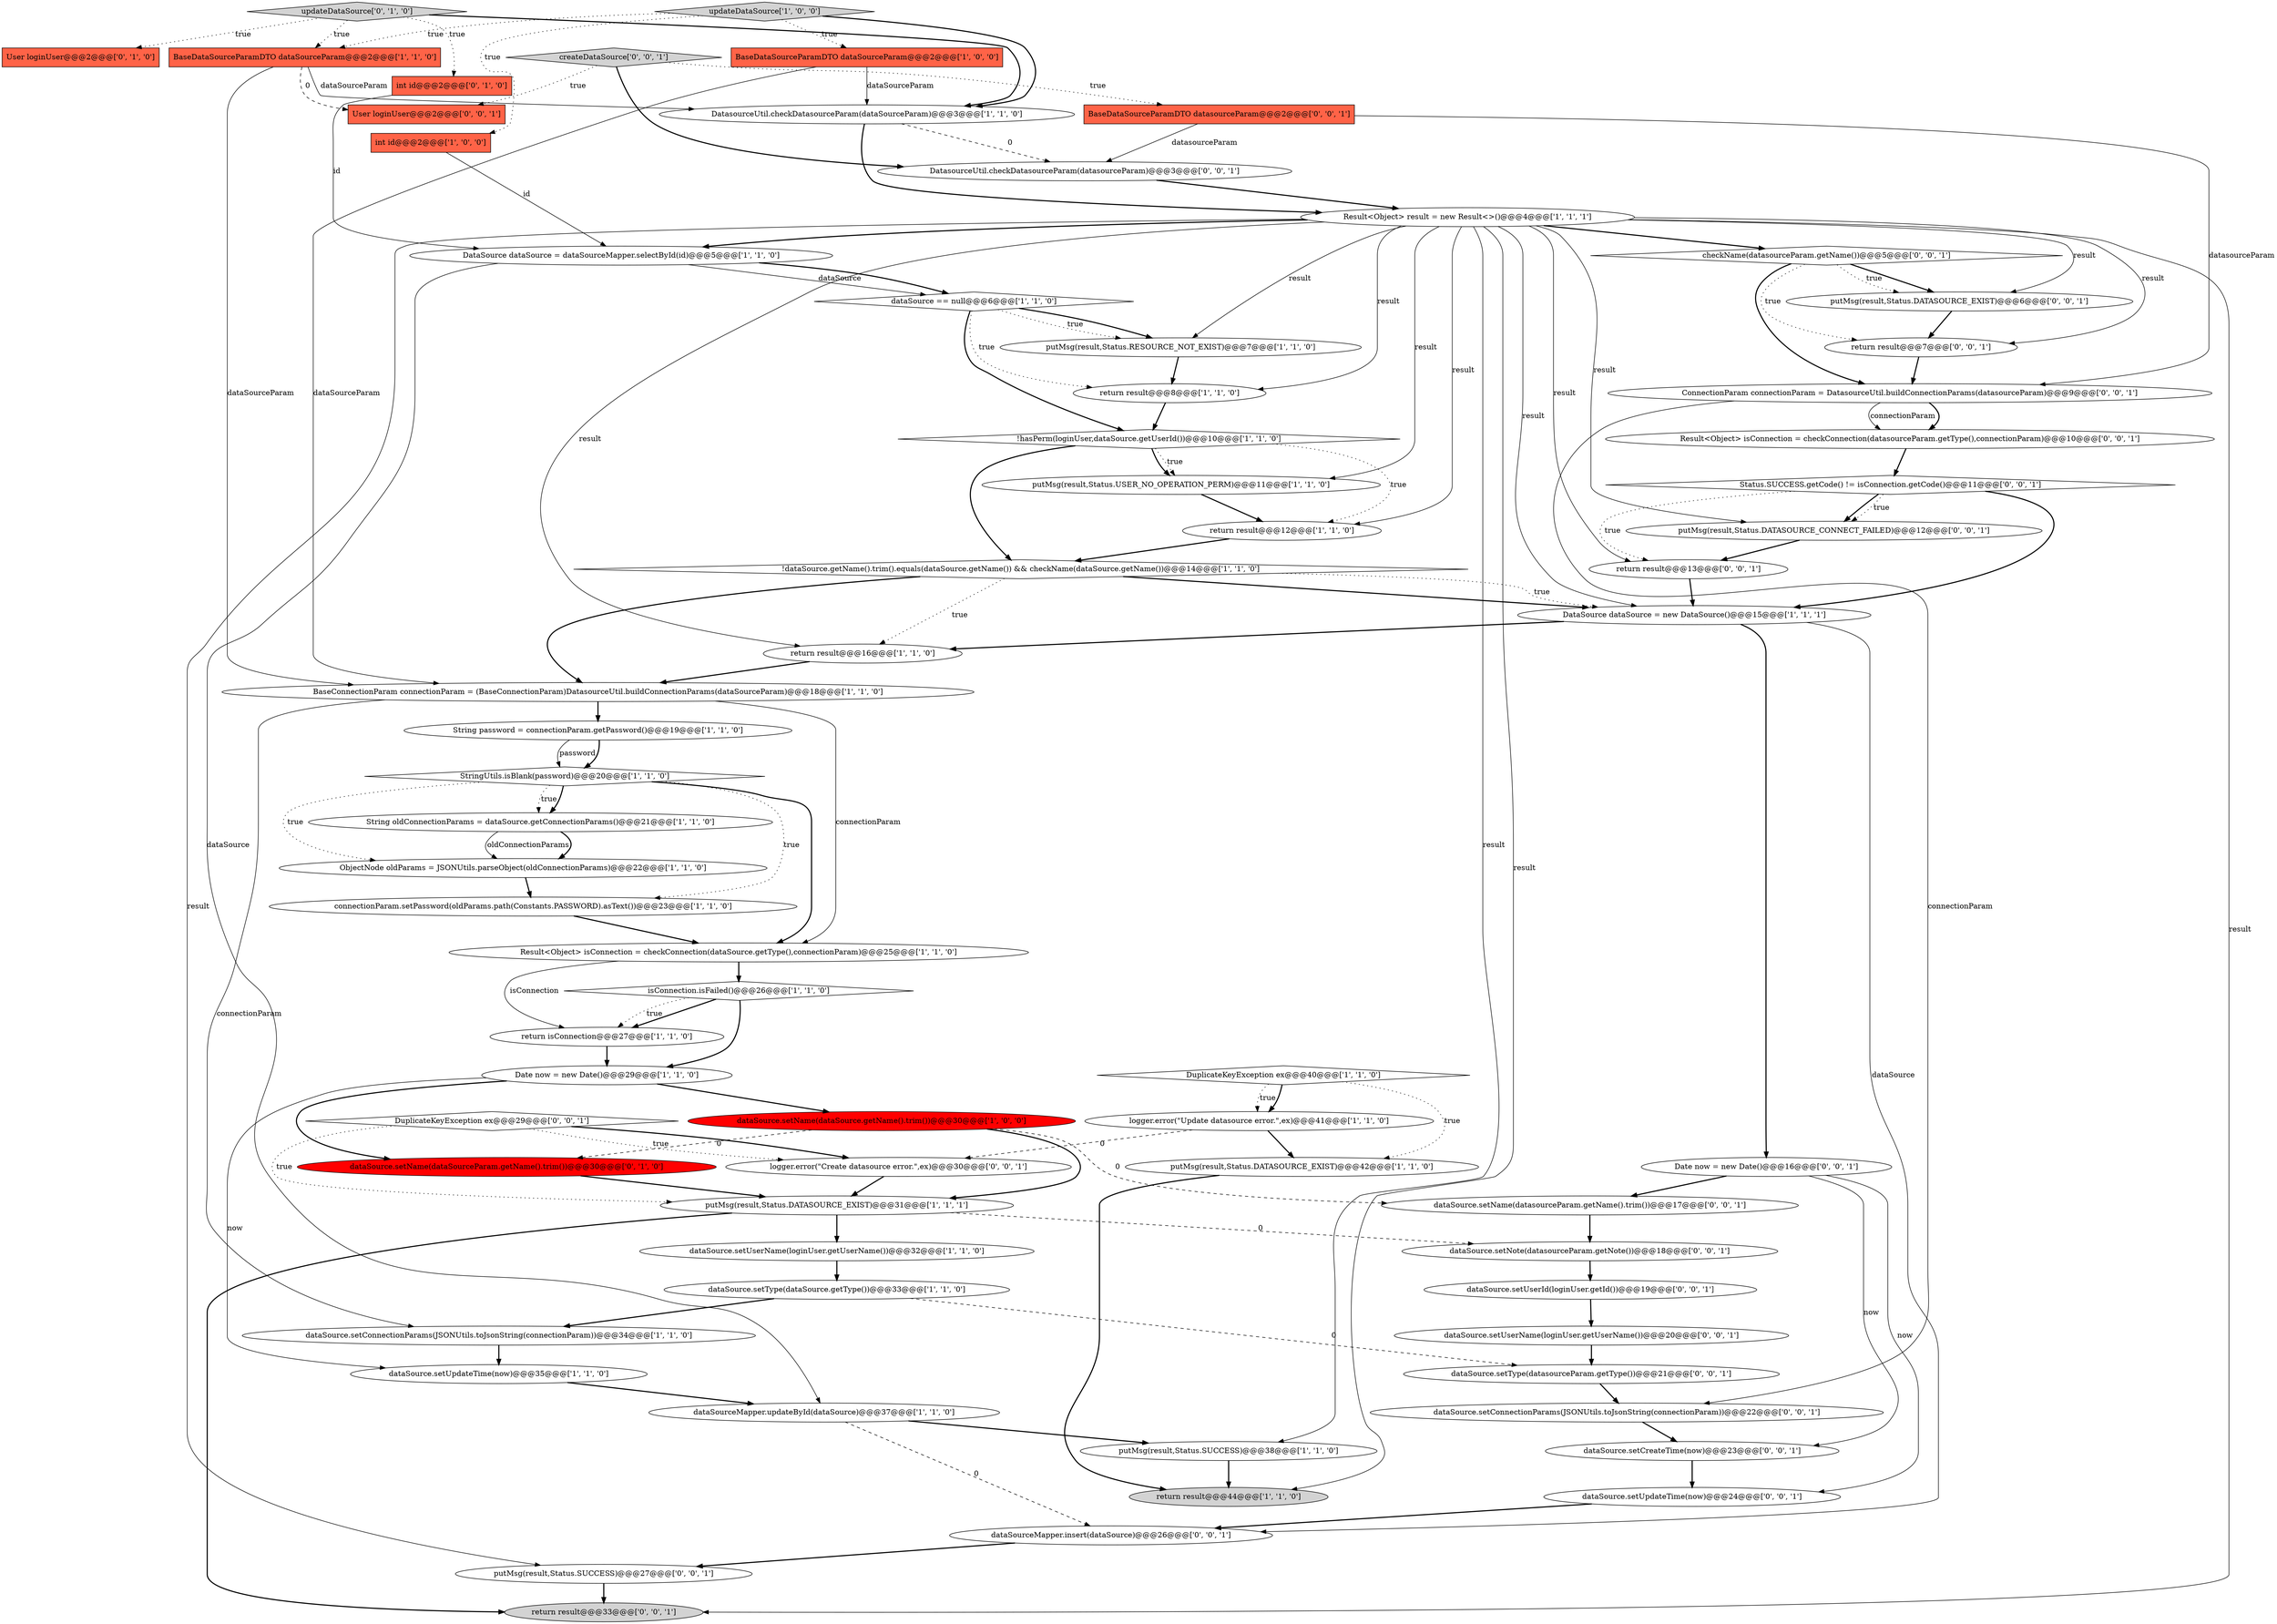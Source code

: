 digraph {
38 [style = filled, label = "updateDataSource['0', '1', '0']", fillcolor = lightgray, shape = diamond image = "AAA0AAABBB2BBB"];
31 [style = filled, label = "return result@@@16@@@['1', '1', '0']", fillcolor = white, shape = ellipse image = "AAA0AAABBB1BBB"];
43 [style = filled, label = "dataSource.setConnectionParams(JSONUtils.toJsonString(connectionParam))@@@22@@@['0', '0', '1']", fillcolor = white, shape = ellipse image = "AAA0AAABBB3BBB"];
45 [style = filled, label = "dataSource.setNote(datasourceParam.getNote())@@@18@@@['0', '0', '1']", fillcolor = white, shape = ellipse image = "AAA0AAABBB3BBB"];
57 [style = filled, label = "dataSource.setCreateTime(now)@@@23@@@['0', '0', '1']", fillcolor = white, shape = ellipse image = "AAA0AAABBB3BBB"];
10 [style = filled, label = "DuplicateKeyException ex@@@40@@@['1', '1', '0']", fillcolor = white, shape = diamond image = "AAA0AAABBB1BBB"];
65 [style = filled, label = "putMsg(result,Status.SUCCESS)@@@27@@@['0', '0', '1']", fillcolor = white, shape = ellipse image = "AAA0AAABBB3BBB"];
30 [style = filled, label = "return isConnection@@@27@@@['1', '1', '0']", fillcolor = white, shape = ellipse image = "AAA0AAABBB1BBB"];
44 [style = filled, label = "putMsg(result,Status.DATASOURCE_EXIST)@@@6@@@['0', '0', '1']", fillcolor = white, shape = ellipse image = "AAA0AAABBB3BBB"];
67 [style = filled, label = "putMsg(result,Status.DATASOURCE_CONNECT_FAILED)@@@12@@@['0', '0', '1']", fillcolor = white, shape = ellipse image = "AAA0AAABBB3BBB"];
58 [style = filled, label = "dataSource.setUpdateTime(now)@@@24@@@['0', '0', '1']", fillcolor = white, shape = ellipse image = "AAA0AAABBB3BBB"];
24 [style = filled, label = "BaseDataSourceParamDTO dataSourceParam@@@2@@@['1', '1', '0']", fillcolor = tomato, shape = box image = "AAA0AAABBB1BBB"];
47 [style = filled, label = "checkName(datasourceParam.getName())@@@5@@@['0', '0', '1']", fillcolor = white, shape = diamond image = "AAA0AAABBB3BBB"];
36 [style = filled, label = "!hasPerm(loginUser,dataSource.getUserId())@@@10@@@['1', '1', '0']", fillcolor = white, shape = diamond image = "AAA0AAABBB1BBB"];
3 [style = filled, label = "Date now = new Date()@@@29@@@['1', '1', '0']", fillcolor = white, shape = ellipse image = "AAA0AAABBB1BBB"];
35 [style = filled, label = "StringUtils.isBlank(password)@@@20@@@['1', '1', '0']", fillcolor = white, shape = diamond image = "AAA0AAABBB1BBB"];
42 [style = filled, label = "Result<Object> isConnection = checkConnection(datasourceParam.getType(),connectionParam)@@@10@@@['0', '0', '1']", fillcolor = white, shape = ellipse image = "AAA0AAABBB3BBB"];
12 [style = filled, label = "return result@@@8@@@['1', '1', '0']", fillcolor = white, shape = ellipse image = "AAA0AAABBB1BBB"];
34 [style = filled, label = "DataSource dataSource = dataSourceMapper.selectById(id)@@@5@@@['1', '1', '0']", fillcolor = white, shape = ellipse image = "AAA0AAABBB1BBB"];
61 [style = filled, label = "dataSource.setName(datasourceParam.getName().trim())@@@17@@@['0', '0', '1']", fillcolor = white, shape = ellipse image = "AAA0AAABBB3BBB"];
26 [style = filled, label = "dataSourceMapper.updateById(dataSource)@@@37@@@['1', '1', '0']", fillcolor = white, shape = ellipse image = "AAA0AAABBB1BBB"];
5 [style = filled, label = "dataSource == null@@@6@@@['1', '1', '0']", fillcolor = white, shape = diamond image = "AAA0AAABBB1BBB"];
2 [style = filled, label = "DatasourceUtil.checkDatasourceParam(dataSourceParam)@@@3@@@['1', '1', '0']", fillcolor = white, shape = ellipse image = "AAA0AAABBB1BBB"];
9 [style = filled, label = "putMsg(result,Status.RESOURCE_NOT_EXIST)@@@7@@@['1', '1', '0']", fillcolor = white, shape = ellipse image = "AAA0AAABBB1BBB"];
46 [style = filled, label = "dataSourceMapper.insert(dataSource)@@@26@@@['0', '0', '1']", fillcolor = white, shape = ellipse image = "AAA0AAABBB3BBB"];
51 [style = filled, label = "return result@@@7@@@['0', '0', '1']", fillcolor = white, shape = ellipse image = "AAA0AAABBB3BBB"];
1 [style = filled, label = "Result<Object> isConnection = checkConnection(dataSource.getType(),connectionParam)@@@25@@@['1', '1', '0']", fillcolor = white, shape = ellipse image = "AAA0AAABBB1BBB"];
32 [style = filled, label = "putMsg(result,Status.SUCCESS)@@@38@@@['1', '1', '0']", fillcolor = white, shape = ellipse image = "AAA0AAABBB1BBB"];
55 [style = filled, label = "Date now = new Date()@@@16@@@['0', '0', '1']", fillcolor = white, shape = ellipse image = "AAA0AAABBB3BBB"];
62 [style = filled, label = "User loginUser@@@2@@@['0', '0', '1']", fillcolor = tomato, shape = box image = "AAA0AAABBB3BBB"];
19 [style = filled, label = "isConnection.isFailed()@@@26@@@['1', '1', '0']", fillcolor = white, shape = diamond image = "AAA0AAABBB1BBB"];
53 [style = filled, label = "BaseDataSourceParamDTO datasourceParam@@@2@@@['0', '0', '1']", fillcolor = tomato, shape = box image = "AAA0AAABBB3BBB"];
8 [style = filled, label = "putMsg(result,Status.DATASOURCE_EXIST)@@@42@@@['1', '1', '0']", fillcolor = white, shape = ellipse image = "AAA0AAABBB1BBB"];
37 [style = filled, label = "DataSource dataSource = new DataSource()@@@15@@@['1', '1', '1']", fillcolor = white, shape = ellipse image = "AAA0AAABBB1BBB"];
39 [style = filled, label = "int id@@@2@@@['0', '1', '0']", fillcolor = tomato, shape = box image = "AAA0AAABBB2BBB"];
64 [style = filled, label = "ConnectionParam connectionParam = DatasourceUtil.buildConnectionParams(datasourceParam)@@@9@@@['0', '0', '1']", fillcolor = white, shape = ellipse image = "AAA0AAABBB3BBB"];
50 [style = filled, label = "logger.error(\"Create datasource error.\",ex)@@@30@@@['0', '0', '1']", fillcolor = white, shape = ellipse image = "AAA0AAABBB3BBB"];
11 [style = filled, label = "dataSource.setUserName(loginUser.getUserName())@@@32@@@['1', '1', '0']", fillcolor = white, shape = ellipse image = "AAA0AAABBB1BBB"];
18 [style = filled, label = "dataSource.setType(dataSource.getType())@@@33@@@['1', '1', '0']", fillcolor = white, shape = ellipse image = "AAA0AAABBB1BBB"];
48 [style = filled, label = "dataSource.setType(datasourceParam.getType())@@@21@@@['0', '0', '1']", fillcolor = white, shape = ellipse image = "AAA0AAABBB3BBB"];
49 [style = filled, label = "Status.SUCCESS.getCode() != isConnection.getCode()@@@11@@@['0', '0', '1']", fillcolor = white, shape = diamond image = "AAA0AAABBB3BBB"];
29 [style = filled, label = "String oldConnectionParams = dataSource.getConnectionParams()@@@21@@@['1', '1', '0']", fillcolor = white, shape = ellipse image = "AAA0AAABBB1BBB"];
0 [style = filled, label = "String password = connectionParam.getPassword()@@@19@@@['1', '1', '0']", fillcolor = white, shape = ellipse image = "AAA0AAABBB1BBB"];
20 [style = filled, label = "return result@@@12@@@['1', '1', '0']", fillcolor = white, shape = ellipse image = "AAA0AAABBB1BBB"];
7 [style = filled, label = "int id@@@2@@@['1', '0', '0']", fillcolor = tomato, shape = box image = "AAA0AAABBB1BBB"];
21 [style = filled, label = "BaseConnectionParam connectionParam = (BaseConnectionParam)DatasourceUtil.buildConnectionParams(dataSourceParam)@@@18@@@['1', '1', '0']", fillcolor = white, shape = ellipse image = "AAA0AAABBB1BBB"];
22 [style = filled, label = "BaseDataSourceParamDTO dataSourceParam@@@2@@@['1', '0', '0']", fillcolor = tomato, shape = box image = "AAA0AAABBB1BBB"];
41 [style = filled, label = "dataSource.setName(dataSourceParam.getName().trim())@@@30@@@['0', '1', '0']", fillcolor = red, shape = ellipse image = "AAA1AAABBB2BBB"];
52 [style = filled, label = "dataSource.setUserName(loginUser.getUserName())@@@20@@@['0', '0', '1']", fillcolor = white, shape = ellipse image = "AAA0AAABBB3BBB"];
16 [style = filled, label = "Result<Object> result = new Result<>()@@@4@@@['1', '1', '1']", fillcolor = white, shape = ellipse image = "AAA0AAABBB1BBB"];
56 [style = filled, label = "DuplicateKeyException ex@@@29@@@['0', '0', '1']", fillcolor = white, shape = diamond image = "AAA0AAABBB3BBB"];
54 [style = filled, label = "DatasourceUtil.checkDatasourceParam(datasourceParam)@@@3@@@['0', '0', '1']", fillcolor = white, shape = ellipse image = "AAA0AAABBB3BBB"];
4 [style = filled, label = "logger.error(\"Update datasource error.\",ex)@@@41@@@['1', '1', '0']", fillcolor = white, shape = ellipse image = "AAA0AAABBB1BBB"];
23 [style = filled, label = "connectionParam.setPassword(oldParams.path(Constants.PASSWORD).asText())@@@23@@@['1', '1', '0']", fillcolor = white, shape = ellipse image = "AAA0AAABBB1BBB"];
17 [style = filled, label = "putMsg(result,Status.DATASOURCE_EXIST)@@@31@@@['1', '1', '1']", fillcolor = white, shape = ellipse image = "AAA0AAABBB1BBB"];
13 [style = filled, label = "updateDataSource['1', '0', '0']", fillcolor = lightgray, shape = diamond image = "AAA0AAABBB1BBB"];
14 [style = filled, label = "dataSource.setName(dataSource.getName().trim())@@@30@@@['1', '0', '0']", fillcolor = red, shape = ellipse image = "AAA1AAABBB1BBB"];
60 [style = filled, label = "return result@@@33@@@['0', '0', '1']", fillcolor = lightgray, shape = ellipse image = "AAA0AAABBB3BBB"];
25 [style = filled, label = "ObjectNode oldParams = JSONUtils.parseObject(oldConnectionParams)@@@22@@@['1', '1', '0']", fillcolor = white, shape = ellipse image = "AAA0AAABBB1BBB"];
28 [style = filled, label = "return result@@@44@@@['1', '1', '0']", fillcolor = lightgray, shape = ellipse image = "AAA0AAABBB1BBB"];
33 [style = filled, label = "!dataSource.getName().trim().equals(dataSource.getName()) && checkName(dataSource.getName())@@@14@@@['1', '1', '0']", fillcolor = white, shape = diamond image = "AAA0AAABBB1BBB"];
27 [style = filled, label = "dataSource.setConnectionParams(JSONUtils.toJsonString(connectionParam))@@@34@@@['1', '1', '0']", fillcolor = white, shape = ellipse image = "AAA0AAABBB1BBB"];
40 [style = filled, label = "User loginUser@@@2@@@['0', '1', '0']", fillcolor = tomato, shape = box image = "AAA0AAABBB2BBB"];
63 [style = filled, label = "return result@@@13@@@['0', '0', '1']", fillcolor = white, shape = ellipse image = "AAA0AAABBB3BBB"];
66 [style = filled, label = "createDataSource['0', '0', '1']", fillcolor = lightgray, shape = diamond image = "AAA0AAABBB3BBB"];
6 [style = filled, label = "putMsg(result,Status.USER_NO_OPERATION_PERM)@@@11@@@['1', '1', '0']", fillcolor = white, shape = ellipse image = "AAA0AAABBB1BBB"];
15 [style = filled, label = "dataSource.setUpdateTime(now)@@@35@@@['1', '1', '0']", fillcolor = white, shape = ellipse image = "AAA0AAABBB1BBB"];
59 [style = filled, label = "dataSource.setUserId(loginUser.getId())@@@19@@@['0', '0', '1']", fillcolor = white, shape = ellipse image = "AAA0AAABBB3BBB"];
36->6 [style = dotted, label="true"];
13->24 [style = dotted, label="true"];
61->45 [style = bold, label=""];
65->60 [style = bold, label=""];
10->8 [style = dotted, label="true"];
5->9 [style = bold, label=""];
1->30 [style = solid, label="isConnection"];
38->39 [style = dotted, label="true"];
29->25 [style = solid, label="oldConnectionParams"];
16->63 [style = solid, label="result"];
14->17 [style = bold, label=""];
31->21 [style = bold, label=""];
57->58 [style = bold, label=""];
5->12 [style = dotted, label="true"];
37->55 [style = bold, label=""];
36->33 [style = bold, label=""];
27->15 [style = bold, label=""];
64->42 [style = bold, label=""];
16->44 [style = solid, label="result"];
36->20 [style = dotted, label="true"];
44->51 [style = bold, label=""];
54->16 [style = bold, label=""];
37->31 [style = bold, label=""];
48->43 [style = bold, label=""];
16->51 [style = solid, label="result"];
22->21 [style = solid, label="dataSourceParam"];
49->67 [style = bold, label=""];
4->8 [style = bold, label=""];
5->9 [style = dotted, label="true"];
10->4 [style = dotted, label="true"];
33->37 [style = dotted, label="true"];
5->36 [style = bold, label=""];
19->3 [style = bold, label=""];
16->65 [style = solid, label="result"];
0->35 [style = solid, label="password"];
38->40 [style = dotted, label="true"];
2->16 [style = bold, label=""];
36->6 [style = bold, label=""];
47->64 [style = bold, label=""];
8->28 [style = bold, label=""];
16->6 [style = solid, label="result"];
34->5 [style = solid, label="dataSource"];
26->32 [style = bold, label=""];
24->21 [style = solid, label="dataSourceParam"];
14->61 [style = dashed, label="0"];
21->0 [style = bold, label=""];
22->2 [style = solid, label="dataSourceParam"];
45->59 [style = bold, label=""];
16->34 [style = bold, label=""];
13->7 [style = dotted, label="true"];
16->60 [style = solid, label="result"];
17->45 [style = dashed, label="0"];
55->58 [style = solid, label="now"];
24->2 [style = solid, label="dataSourceParam"];
11->18 [style = bold, label=""];
38->2 [style = bold, label=""];
66->54 [style = bold, label=""];
38->24 [style = dotted, label="true"];
24->62 [style = dashed, label="0"];
13->22 [style = dotted, label="true"];
4->50 [style = dashed, label="0"];
19->30 [style = bold, label=""];
56->50 [style = bold, label=""];
52->48 [style = bold, label=""];
63->37 [style = bold, label=""];
58->46 [style = bold, label=""];
37->46 [style = solid, label="dataSource"];
47->44 [style = bold, label=""];
47->51 [style = dotted, label="true"];
2->54 [style = dashed, label="0"];
26->46 [style = dashed, label="0"];
64->42 [style = solid, label="connectionParam"];
1->19 [style = bold, label=""];
16->9 [style = solid, label="result"];
35->25 [style = dotted, label="true"];
33->31 [style = dotted, label="true"];
35->29 [style = dotted, label="true"];
49->37 [style = bold, label=""];
34->26 [style = solid, label="dataSource"];
35->29 [style = bold, label=""];
56->50 [style = dotted, label="true"];
16->31 [style = solid, label="result"];
49->67 [style = dotted, label="true"];
50->17 [style = bold, label=""];
17->60 [style = bold, label=""];
16->32 [style = solid, label="result"];
12->36 [style = bold, label=""];
18->48 [style = dashed, label="0"];
19->30 [style = dotted, label="true"];
55->61 [style = bold, label=""];
6->20 [style = bold, label=""];
16->12 [style = solid, label="result"];
35->1 [style = bold, label=""];
30->3 [style = bold, label=""];
67->63 [style = bold, label=""];
51->64 [style = bold, label=""];
53->64 [style = solid, label="datasourceParam"];
16->20 [style = solid, label="result"];
3->41 [style = bold, label=""];
49->63 [style = dotted, label="true"];
66->53 [style = dotted, label="true"];
7->34 [style = solid, label="id"];
16->67 [style = solid, label="result"];
9->12 [style = bold, label=""];
33->37 [style = bold, label=""];
35->23 [style = dotted, label="true"];
14->41 [style = dashed, label="0"];
13->2 [style = bold, label=""];
16->37 [style = solid, label="result"];
3->15 [style = solid, label="now"];
21->27 [style = solid, label="connectionParam"];
53->54 [style = solid, label="datasourceParam"];
66->62 [style = dotted, label="true"];
43->57 [style = bold, label=""];
34->5 [style = bold, label=""];
25->23 [style = bold, label=""];
16->47 [style = bold, label=""];
55->57 [style = solid, label="now"];
3->14 [style = bold, label=""];
59->52 [style = bold, label=""];
64->43 [style = solid, label="connectionParam"];
29->25 [style = bold, label=""];
56->17 [style = dotted, label="true"];
47->44 [style = dotted, label="true"];
16->28 [style = solid, label="result"];
20->33 [style = bold, label=""];
15->26 [style = bold, label=""];
41->17 [style = bold, label=""];
39->34 [style = solid, label="id"];
18->27 [style = bold, label=""];
10->4 [style = bold, label=""];
21->1 [style = solid, label="connectionParam"];
0->35 [style = bold, label=""];
23->1 [style = bold, label=""];
42->49 [style = bold, label=""];
33->21 [style = bold, label=""];
46->65 [style = bold, label=""];
32->28 [style = bold, label=""];
17->11 [style = bold, label=""];
}
